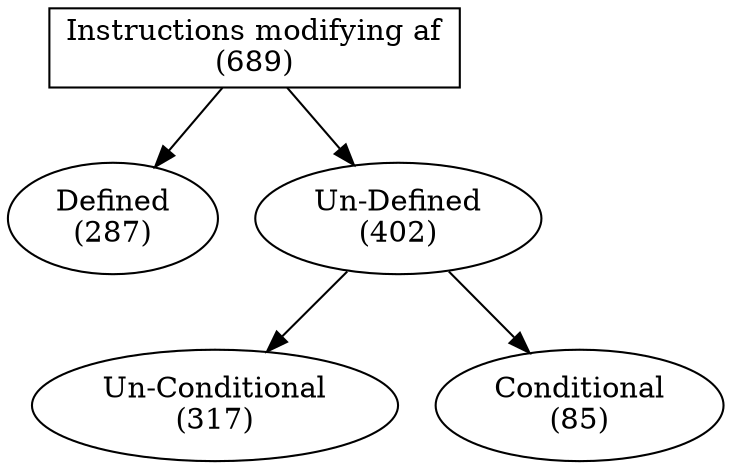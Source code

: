 // dot -Tps imm_stats.dot -o imm_stats.ps
digraph instr_supprt {
  //rankdir="LR"
    
 /*     
  T [shape=box,label="Instructions modifying af\n(203/157/329)"]
    DEF        [ label="Defined\n(82/68/137)"] 
    UNDEF      [ label="Un-Defined\n(121/89/192)"] 
    MUST       [ label="Un-Conditional\n(101/68/148)"] 
    MAY        [ label="Conditional\n(20/21/44)"]
*/
  T [shape=box,label="Instructions modifying af\n(689)"]
    DEF        [ label="Defined\n(287)"] 
    UNDEF      [ label="Un-Defined\n(402)"] 
    MUST       [ label="Un-Conditional\n(317)"] 
    MAY        [ label="Conditional\n(85)"]

  T -> DEF  
  T -> UNDEF  
  UNDEF -> MUST  
  UNDEF -> MAY  

  {rank = same; T; }
  {rank = same; DEF; UNDEF}
  {rank = same; MUST; MAY}

 }

